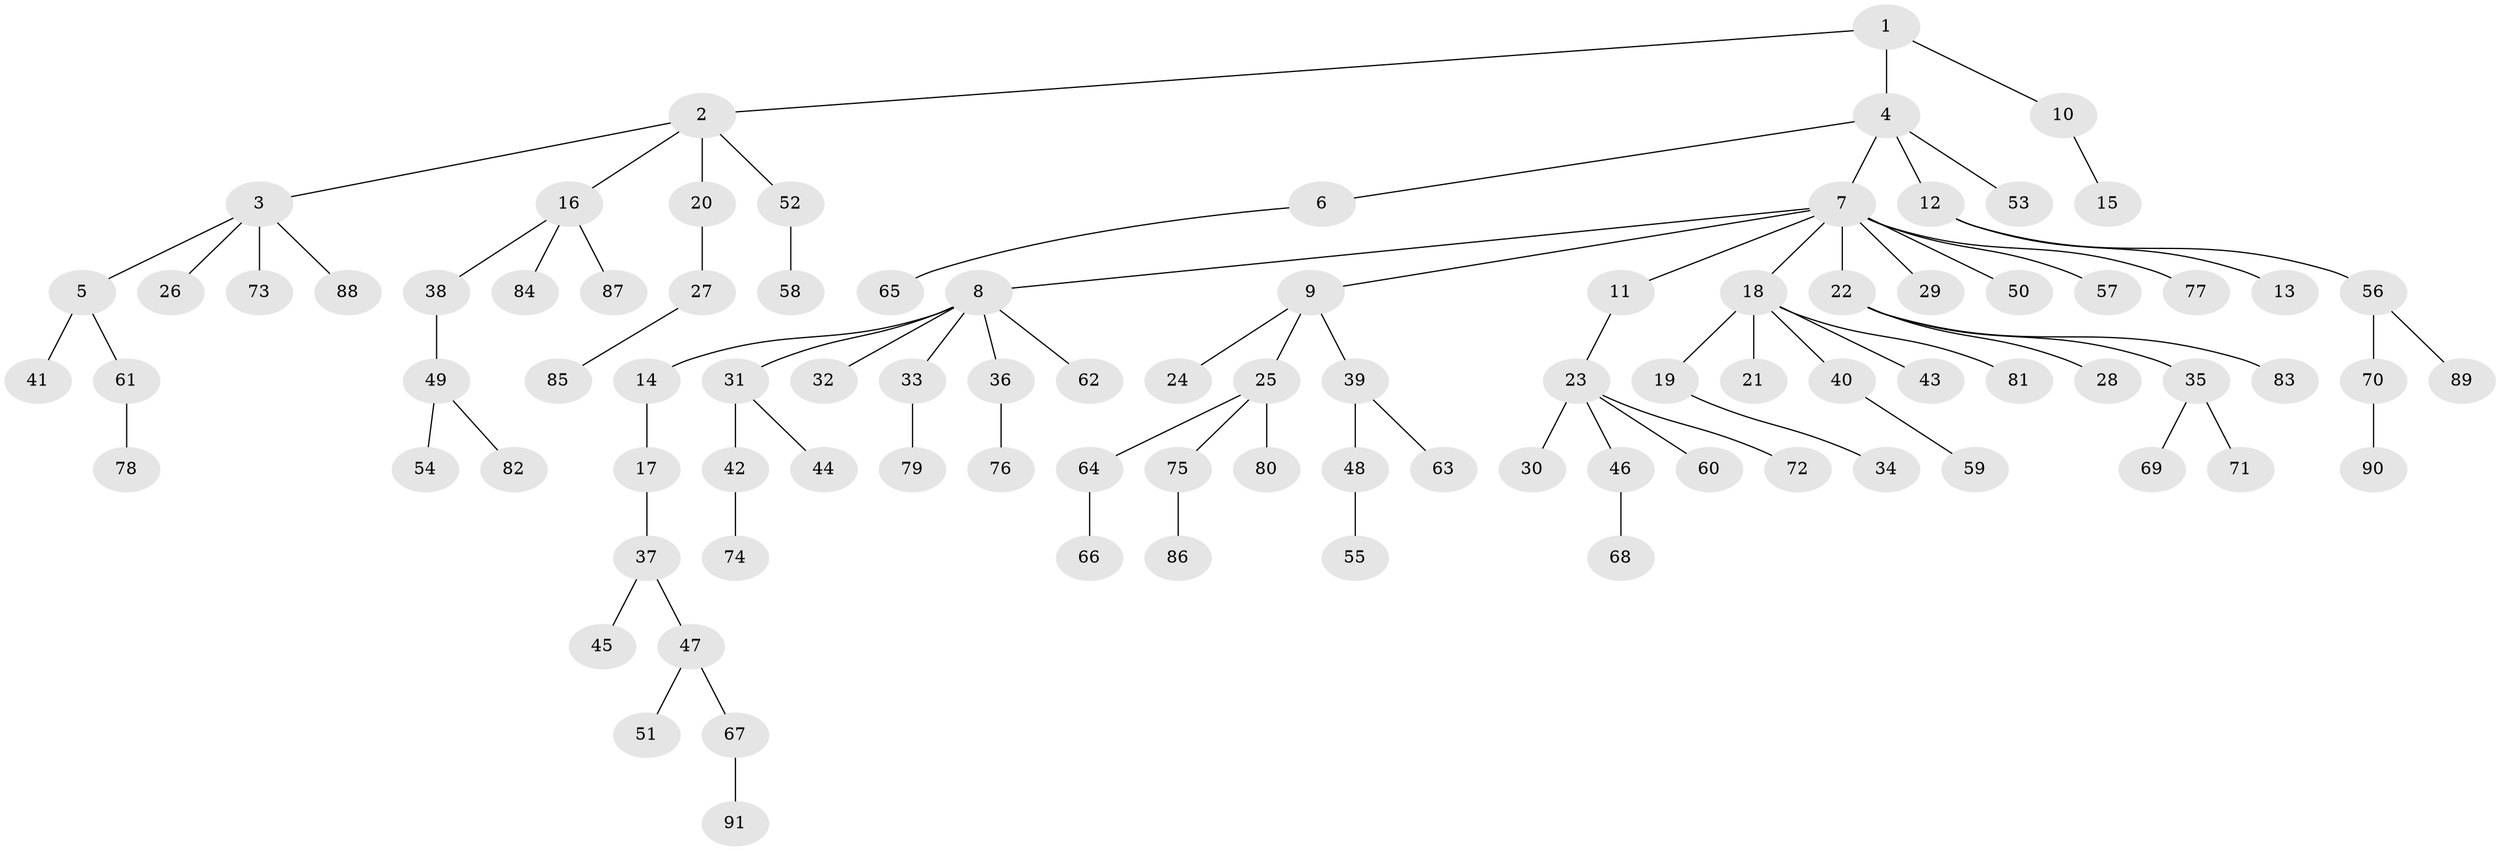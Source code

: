 // Generated by graph-tools (version 1.1) at 2025/02/03/09/25 03:02:30]
// undirected, 91 vertices, 90 edges
graph export_dot {
graph [start="1"]
  node [color=gray90,style=filled];
  1;
  2;
  3;
  4;
  5;
  6;
  7;
  8;
  9;
  10;
  11;
  12;
  13;
  14;
  15;
  16;
  17;
  18;
  19;
  20;
  21;
  22;
  23;
  24;
  25;
  26;
  27;
  28;
  29;
  30;
  31;
  32;
  33;
  34;
  35;
  36;
  37;
  38;
  39;
  40;
  41;
  42;
  43;
  44;
  45;
  46;
  47;
  48;
  49;
  50;
  51;
  52;
  53;
  54;
  55;
  56;
  57;
  58;
  59;
  60;
  61;
  62;
  63;
  64;
  65;
  66;
  67;
  68;
  69;
  70;
  71;
  72;
  73;
  74;
  75;
  76;
  77;
  78;
  79;
  80;
  81;
  82;
  83;
  84;
  85;
  86;
  87;
  88;
  89;
  90;
  91;
  1 -- 2;
  1 -- 4;
  1 -- 10;
  2 -- 3;
  2 -- 16;
  2 -- 20;
  2 -- 52;
  3 -- 5;
  3 -- 26;
  3 -- 73;
  3 -- 88;
  4 -- 6;
  4 -- 7;
  4 -- 12;
  4 -- 53;
  5 -- 41;
  5 -- 61;
  6 -- 65;
  7 -- 8;
  7 -- 9;
  7 -- 11;
  7 -- 18;
  7 -- 22;
  7 -- 29;
  7 -- 50;
  7 -- 57;
  7 -- 77;
  8 -- 14;
  8 -- 31;
  8 -- 32;
  8 -- 33;
  8 -- 36;
  8 -- 62;
  9 -- 24;
  9 -- 25;
  9 -- 39;
  10 -- 15;
  11 -- 23;
  12 -- 13;
  12 -- 56;
  14 -- 17;
  16 -- 38;
  16 -- 84;
  16 -- 87;
  17 -- 37;
  18 -- 19;
  18 -- 21;
  18 -- 40;
  18 -- 43;
  18 -- 81;
  19 -- 34;
  20 -- 27;
  22 -- 28;
  22 -- 35;
  22 -- 83;
  23 -- 30;
  23 -- 46;
  23 -- 60;
  23 -- 72;
  25 -- 64;
  25 -- 75;
  25 -- 80;
  27 -- 85;
  31 -- 42;
  31 -- 44;
  33 -- 79;
  35 -- 69;
  35 -- 71;
  36 -- 76;
  37 -- 45;
  37 -- 47;
  38 -- 49;
  39 -- 48;
  39 -- 63;
  40 -- 59;
  42 -- 74;
  46 -- 68;
  47 -- 51;
  47 -- 67;
  48 -- 55;
  49 -- 54;
  49 -- 82;
  52 -- 58;
  56 -- 70;
  56 -- 89;
  61 -- 78;
  64 -- 66;
  67 -- 91;
  70 -- 90;
  75 -- 86;
}
